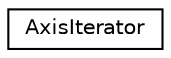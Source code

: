 digraph "Graphical Class Hierarchy"
{
 // LATEX_PDF_SIZE
  edge [fontname="Helvetica",fontsize="10",labelfontname="Helvetica",labelfontsize="10"];
  node [fontname="Helvetica",fontsize="10",shape=record];
  rankdir="LR";
  Node0 [label="AxisIterator",height=0.2,width=0.4,color="black", fillcolor="white", style="filled",URL="$structAxisIterator.html",tooltip=" "];
}
